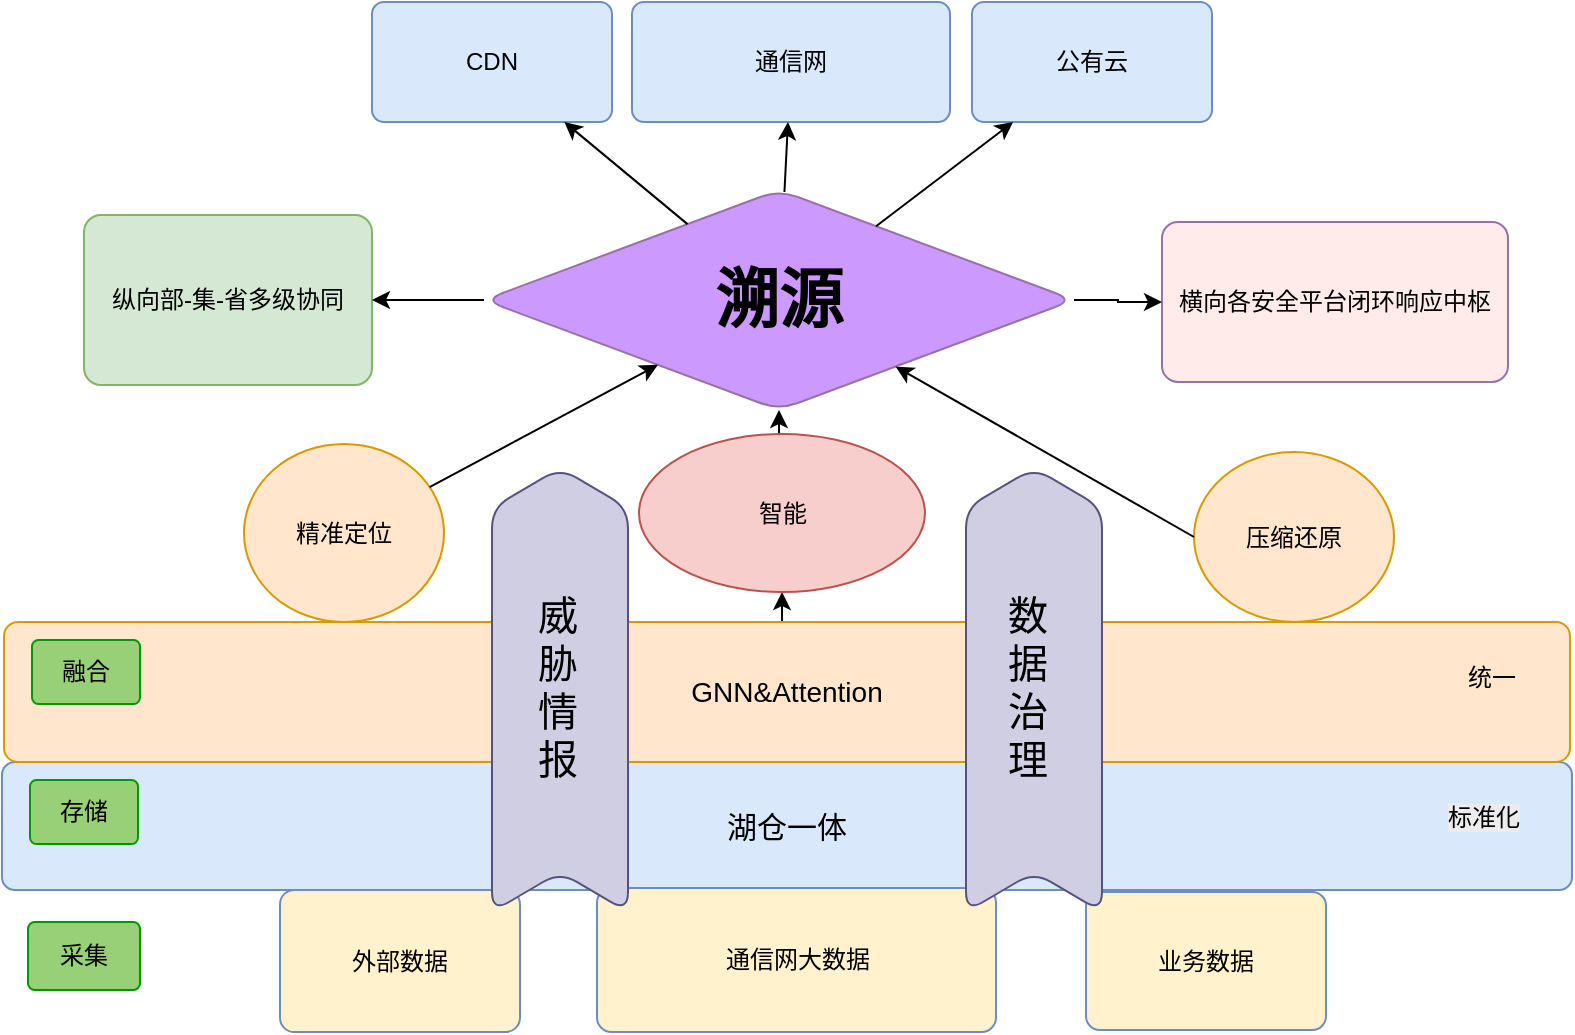 <mxfile version="28.2.7">
  <diagram name="Page-1" id="I0mGAWBp0R64HSpcVHNl">
    <mxGraphModel dx="1678" dy="874" grid="0" gridSize="10" guides="1" tooltips="1" connect="1" arrows="1" fold="1" page="1" pageScale="1" pageWidth="827" pageHeight="1169" math="0" shadow="0">
      <root>
        <mxCell id="0" />
        <mxCell id="1" parent="0" />
        <mxCell id="cOrlRUEG79CqqQD8SRZJ-7" value="&lt;font style=&quot;font-size: 15px;&quot;&gt;湖仓一体&lt;/font&gt;" style="rounded=1;whiteSpace=wrap;html=1;arcSize=10;fillColor=#dae8fc;strokeColor=#6c8ebf;" parent="1" vertex="1">
          <mxGeometry x="25" y="623" width="785" height="64" as="geometry" />
        </mxCell>
        <mxCell id="cOrlRUEG79CqqQD8SRZJ-55" style="edgeStyle=orthogonalEdgeStyle;rounded=0;orthogonalLoop=1;jettySize=auto;html=1;exitX=0.5;exitY=0;exitDx=0;exitDy=0;entryX=0.5;entryY=1;entryDx=0;entryDy=0;" parent="1" source="cOrlRUEG79CqqQD8SRZJ-8" target="cOrlRUEG79CqqQD8SRZJ-43" edge="1">
          <mxGeometry relative="1" as="geometry" />
        </mxCell>
        <mxCell id="cOrlRUEG79CqqQD8SRZJ-8" value="&lt;font style=&quot;font-size: 14px;&quot;&gt;GNN&amp;amp;Attention&lt;/font&gt;" style="rounded=1;whiteSpace=wrap;html=1;arcSize=10;fillColor=#ffe6cc;strokeColor=#d79b00;" parent="1" vertex="1">
          <mxGeometry x="26" y="553" width="783" height="70" as="geometry" />
        </mxCell>
        <mxCell id="cOrlRUEG79CqqQD8SRZJ-1" value="外部数据" style="rounded=1;whiteSpace=wrap;html=1;arcSize=10;fillColor=#FFF2CC;strokeColor=#6c8ebf;" parent="1" vertex="1">
          <mxGeometry x="164" y="687" width="120" height="71" as="geometry" />
        </mxCell>
        <mxCell id="cOrlRUEG79CqqQD8SRZJ-2" value="通信网大数据" style="rounded=1;whiteSpace=wrap;html=1;arcSize=10;fillColor=#FFF2CC;strokeColor=#6c8ebf;" parent="1" vertex="1">
          <mxGeometry x="322.5" y="686" width="199.5" height="72" as="geometry" />
        </mxCell>
        <mxCell id="cOrlRUEG79CqqQD8SRZJ-3" value="业务数据" style="rounded=1;whiteSpace=wrap;html=1;arcSize=10;fillColor=#FFF2CC;strokeColor=#6c8ebf;" parent="1" vertex="1">
          <mxGeometry x="567" y="688" width="120" height="69" as="geometry" />
        </mxCell>
        <mxCell id="cOrlRUEG79CqqQD8SRZJ-4" value="采集" style="rounded=1;whiteSpace=wrap;html=1;arcSize=10;fillColor=#97D077;strokeColor=#009900;" parent="1" vertex="1">
          <mxGeometry x="38" y="703" width="56" height="34" as="geometry" />
        </mxCell>
        <mxCell id="cOrlRUEG79CqqQD8SRZJ-5" value="存储" style="rounded=1;whiteSpace=wrap;html=1;arcSize=10;fillColor=#97D077;strokeColor=#009900;" parent="1" vertex="1">
          <mxGeometry x="39" y="632" width="54" height="32" as="geometry" />
        </mxCell>
        <mxCell id="cOrlRUEG79CqqQD8SRZJ-6" value="融合" style="rounded=1;whiteSpace=wrap;html=1;arcSize=10;fillColor=#97D077;strokeColor=#009900;" parent="1" vertex="1">
          <mxGeometry x="40" y="562" width="54" height="32" as="geometry" />
        </mxCell>
        <mxCell id="cOrlRUEG79CqqQD8SRZJ-10" value="纵向部-集-省多级协同" style="rounded=1;whiteSpace=wrap;html=1;arcSize=10;fillColor=#d5e8d4;strokeColor=#82b366;" parent="1" vertex="1">
          <mxGeometry x="66" y="349.5" width="144" height="85" as="geometry" />
        </mxCell>
        <mxCell id="cOrlRUEG79CqqQD8SRZJ-11" value="横向各安全平台闭环响应中枢" style="rounded=1;whiteSpace=wrap;html=1;arcSize=10;fillColor=#FEEBEA;strokeColor=#9673a6;" parent="1" vertex="1">
          <mxGeometry x="605" y="353" width="173" height="80" as="geometry" />
        </mxCell>
        <mxCell id="cOrlRUEG79CqqQD8SRZJ-47" value="" style="edgeStyle=orthogonalEdgeStyle;rounded=0;orthogonalLoop=1;jettySize=auto;html=1;" parent="1" source="cOrlRUEG79CqqQD8SRZJ-12" target="cOrlRUEG79CqqQD8SRZJ-10" edge="1">
          <mxGeometry relative="1" as="geometry" />
        </mxCell>
        <mxCell id="cOrlRUEG79CqqQD8SRZJ-57" value="" style="edgeStyle=orthogonalEdgeStyle;rounded=0;orthogonalLoop=1;jettySize=auto;html=1;" parent="1" source="cOrlRUEG79CqqQD8SRZJ-12" target="cOrlRUEG79CqqQD8SRZJ-11" edge="1">
          <mxGeometry relative="1" as="geometry" />
        </mxCell>
        <mxCell id="cOrlRUEG79CqqQD8SRZJ-12" value="&lt;font style=&quot;font-size: 32px;&quot;&gt;&lt;b style=&quot;&quot;&gt;溯源&lt;/b&gt;&lt;/font&gt;" style="rhombus;whiteSpace=wrap;html=1;fillColor=#CC99FF;strokeColor=#9673a6;rounded=1;" parent="1" vertex="1">
          <mxGeometry x="266" y="337" width="295" height="110" as="geometry" />
        </mxCell>
        <mxCell id="cOrlRUEG79CqqQD8SRZJ-13" value="精准定位" style="ellipse;whiteSpace=wrap;html=1;fillColor=#ffe6cc;strokeColor=#d79b00;" parent="1" vertex="1">
          <mxGeometry x="146" y="464" width="100" height="89" as="geometry" />
        </mxCell>
        <mxCell id="cOrlRUEG79CqqQD8SRZJ-14" value="压缩还原" style="ellipse;whiteSpace=wrap;html=1;fillColor=#ffe6cc;strokeColor=#d79b00;" parent="1" vertex="1">
          <mxGeometry x="621" y="468" width="100" height="85" as="geometry" />
        </mxCell>
        <mxCell id="cOrlRUEG79CqqQD8SRZJ-18" value="CDN" style="rounded=1;whiteSpace=wrap;html=1;arcSize=10;fillColor=#dae8fc;strokeColor=#6c8ebf;" parent="1" vertex="1">
          <mxGeometry x="210" y="243" width="120" height="60" as="geometry" />
        </mxCell>
        <mxCell id="cOrlRUEG79CqqQD8SRZJ-19" value="通信网" style="rounded=1;whiteSpace=wrap;html=1;arcSize=10;fillColor=#dae8fc;strokeColor=#6c8ebf;" parent="1" vertex="1">
          <mxGeometry x="340" y="243" width="159" height="60" as="geometry" />
        </mxCell>
        <mxCell id="cOrlRUEG79CqqQD8SRZJ-20" value="公有云" style="rounded=1;whiteSpace=wrap;html=1;arcSize=10;fillColor=#dae8fc;strokeColor=#6c8ebf;" parent="1" vertex="1">
          <mxGeometry x="510" y="243" width="120" height="60" as="geometry" />
        </mxCell>
        <mxCell id="cOrlRUEG79CqqQD8SRZJ-31" value="" style="endArrow=classic;html=1;rounded=0;" parent="1" source="cOrlRUEG79CqqQD8SRZJ-13" target="cOrlRUEG79CqqQD8SRZJ-12" edge="1">
          <mxGeometry width="50" height="50" relative="1" as="geometry">
            <mxPoint x="310" y="392" as="sourcePoint" />
            <mxPoint x="350" y="392" as="targetPoint" />
          </mxGeometry>
        </mxCell>
        <mxCell id="cOrlRUEG79CqqQD8SRZJ-33" value="" style="endArrow=classic;html=1;rounded=0;" parent="1" source="cOrlRUEG79CqqQD8SRZJ-12" target="cOrlRUEG79CqqQD8SRZJ-19" edge="1">
          <mxGeometry width="50" height="50" relative="1" as="geometry">
            <mxPoint x="415" y="327" as="sourcePoint" />
            <mxPoint x="415" y="267" as="targetPoint" />
          </mxGeometry>
        </mxCell>
        <mxCell id="cOrlRUEG79CqqQD8SRZJ-34" value="" style="endArrow=classic;html=1;rounded=0;" parent="1" source="cOrlRUEG79CqqQD8SRZJ-12" target="cOrlRUEG79CqqQD8SRZJ-18" edge="1">
          <mxGeometry width="50" height="50" relative="1" as="geometry">
            <mxPoint x="405" y="327" as="sourcePoint" />
            <mxPoint x="265" y="267" as="targetPoint" />
          </mxGeometry>
        </mxCell>
        <mxCell id="cOrlRUEG79CqqQD8SRZJ-35" value="" style="endArrow=classic;html=1;rounded=0;" parent="1" source="cOrlRUEG79CqqQD8SRZJ-12" target="cOrlRUEG79CqqQD8SRZJ-20" edge="1">
          <mxGeometry width="50" height="50" relative="1" as="geometry">
            <mxPoint x="425" y="327" as="sourcePoint" />
            <mxPoint x="565" y="267" as="targetPoint" />
          </mxGeometry>
        </mxCell>
        <mxCell id="cOrlRUEG79CqqQD8SRZJ-56" style="edgeStyle=orthogonalEdgeStyle;rounded=0;orthogonalLoop=1;jettySize=auto;html=1;exitX=0.5;exitY=0;exitDx=0;exitDy=0;entryX=0.5;entryY=1;entryDx=0;entryDy=0;" parent="1" source="cOrlRUEG79CqqQD8SRZJ-43" target="cOrlRUEG79CqqQD8SRZJ-12" edge="1">
          <mxGeometry relative="1" as="geometry" />
        </mxCell>
        <mxCell id="cOrlRUEG79CqqQD8SRZJ-43" value="智能" style="ellipse;whiteSpace=wrap;html=1;fillColor=#f8cecc;strokeColor=#b85450;" parent="1" vertex="1">
          <mxGeometry x="343.5" y="459" width="143" height="79" as="geometry" />
        </mxCell>
        <mxCell id="cOrlRUEG79CqqQD8SRZJ-44" value="&lt;span style=&quot;color: rgb(0, 0, 0); font-family: Helvetica; font-size: 12px; font-style: normal; font-variant-ligatures: normal; font-variant-caps: normal; font-weight: 400; letter-spacing: normal; orphans: 2; text-align: center; text-indent: 0px; text-transform: none; widows: 2; word-spacing: 0px; -webkit-text-stroke-width: 0px; white-space: normal; background-color: rgb(236, 236, 236); text-decoration-thickness: initial; text-decoration-style: initial; text-decoration-color: initial; display: inline !important; float: none;&quot;&gt;标准化&lt;/span&gt;" style="text;whiteSpace=wrap;html=1;" parent="1" vertex="1">
          <mxGeometry x="745.998" y="637.002" width="64" height="36" as="geometry" />
        </mxCell>
        <mxCell id="cOrlRUEG79CqqQD8SRZJ-45" value="&lt;span style=&quot;color: rgb(0, 0, 0); font-family: Helvetica; font-size: 12px; font-style: normal; font-variant-ligatures: normal; font-variant-caps: normal; font-weight: 400; letter-spacing: normal; orphans: 2; text-align: center; text-indent: 0px; text-transform: none; widows: 2; word-spacing: 0px; -webkit-text-stroke-width: 0px; white-space: normal; text-decoration-thickness: initial; text-decoration-style: initial; text-decoration-color: initial; float: none; display: inline !important;&quot;&gt;统一&lt;/span&gt;" style="text;whiteSpace=wrap;html=1;" parent="1" vertex="1">
          <mxGeometry x="755.996" y="566.997" width="52" height="36" as="geometry" />
        </mxCell>
        <mxCell id="cOrlRUEG79CqqQD8SRZJ-52" value="" style="shape=step;perimeter=stepPerimeter;whiteSpace=wrap;html=1;fixedSize=1;direction=north;rounded=1;fillColor=#d0cee2;strokeColor=#56517e;" parent="1" vertex="1">
          <mxGeometry x="270" y="476" width="68" height="222" as="geometry" />
        </mxCell>
        <mxCell id="cOrlRUEG79CqqQD8SRZJ-46" value="" style="endArrow=classic;html=1;rounded=0;exitX=0;exitY=0.5;exitDx=0;exitDy=0;" parent="1" source="cOrlRUEG79CqqQD8SRZJ-14" target="cOrlRUEG79CqqQD8SRZJ-12" edge="1">
          <mxGeometry width="50" height="50" relative="1" as="geometry">
            <mxPoint x="629" y="484" as="sourcePoint" />
            <mxPoint x="741" y="442" as="targetPoint" />
          </mxGeometry>
        </mxCell>
        <mxCell id="cOrlRUEG79CqqQD8SRZJ-53" value="" style="shape=step;perimeter=stepPerimeter;whiteSpace=wrap;html=1;fixedSize=1;direction=north;rounded=1;fillColor=#d0cee2;strokeColor=#56517e;" parent="1" vertex="1">
          <mxGeometry x="507" y="476" width="68" height="222" as="geometry" />
        </mxCell>
        <mxCell id="cOrlRUEG79CqqQD8SRZJ-54" value="&lt;span style=&quot;color: rgb(0, 0, 0); font-family: Helvetica; font-style: normal; font-variant-ligatures: normal; font-variant-caps: normal; font-weight: 400; letter-spacing: normal; orphans: 2; text-align: center; text-indent: 0px; text-transform: none; widows: 2; word-spacing: 0px; -webkit-text-stroke-width: 0px; white-space: normal; text-decoration-thickness: initial; text-decoration-style: initial; text-decoration-color: initial; float: none; background-color: light-dark(rgb(208, 206, 226), rgb(237, 237, 237)); display: inline !important;&quot;&gt;威胁情报&lt;/span&gt;" style="text;whiteSpace=wrap;html=1;fontSize=20;fillColor=#d0cee2;strokeColor=none;" parent="1" vertex="1">
          <mxGeometry x="291" y="531.18" width="20.88" height="132.82" as="geometry" />
        </mxCell>
        <mxCell id="cOrlRUEG79CqqQD8SRZJ-59" value="&lt;span style=&quot;color: rgb(0, 0, 0); font-family: Helvetica; font-size: 20px; font-style: normal; font-variant-ligatures: normal; font-variant-caps: normal; font-weight: 400; letter-spacing: normal; orphans: 2; text-align: center; text-indent: 0px; text-transform: none; widows: 2; word-spacing: 0px; -webkit-text-stroke-width: 0px; white-space: normal; text-decoration-thickness: initial; text-decoration-style: initial; text-decoration-color: initial; float: none; display: inline !important;&quot;&gt;数据治理&lt;/span&gt;" style="text;whiteSpace=wrap;html=1;" parent="1" vertex="1">
          <mxGeometry x="526" y="531.18" width="26.12" height="120" as="geometry" />
        </mxCell>
      </root>
    </mxGraphModel>
  </diagram>
</mxfile>
